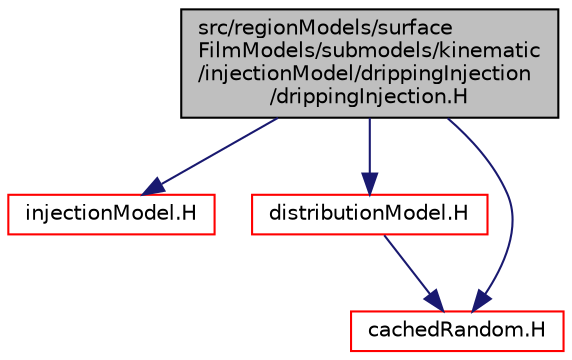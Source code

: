 digraph "src/regionModels/surfaceFilmModels/submodels/kinematic/injectionModel/drippingInjection/drippingInjection.H"
{
  bgcolor="transparent";
  edge [fontname="Helvetica",fontsize="10",labelfontname="Helvetica",labelfontsize="10"];
  node [fontname="Helvetica",fontsize="10",shape=record];
  Node1 [label="src/regionModels/surface\lFilmModels/submodels/kinematic\l/injectionModel/drippingInjection\l/drippingInjection.H",height=0.2,width=0.4,color="black", fillcolor="grey75", style="filled", fontcolor="black"];
  Node1 -> Node2 [color="midnightblue",fontsize="10",style="solid",fontname="Helvetica"];
  Node2 [label="injectionModel.H",height=0.2,width=0.4,color="red",URL="$a09528.html"];
  Node1 -> Node3 [color="midnightblue",fontsize="10",style="solid",fontname="Helvetica"];
  Node3 [label="distributionModel.H",height=0.2,width=0.4,color="red",URL="$a06376.html"];
  Node3 -> Node4 [color="midnightblue",fontsize="10",style="solid",fontname="Helvetica"];
  Node4 [label="cachedRandom.H",height=0.2,width=0.4,color="red",URL="$a08915.html"];
  Node1 -> Node4 [color="midnightblue",fontsize="10",style="solid",fontname="Helvetica"];
}
